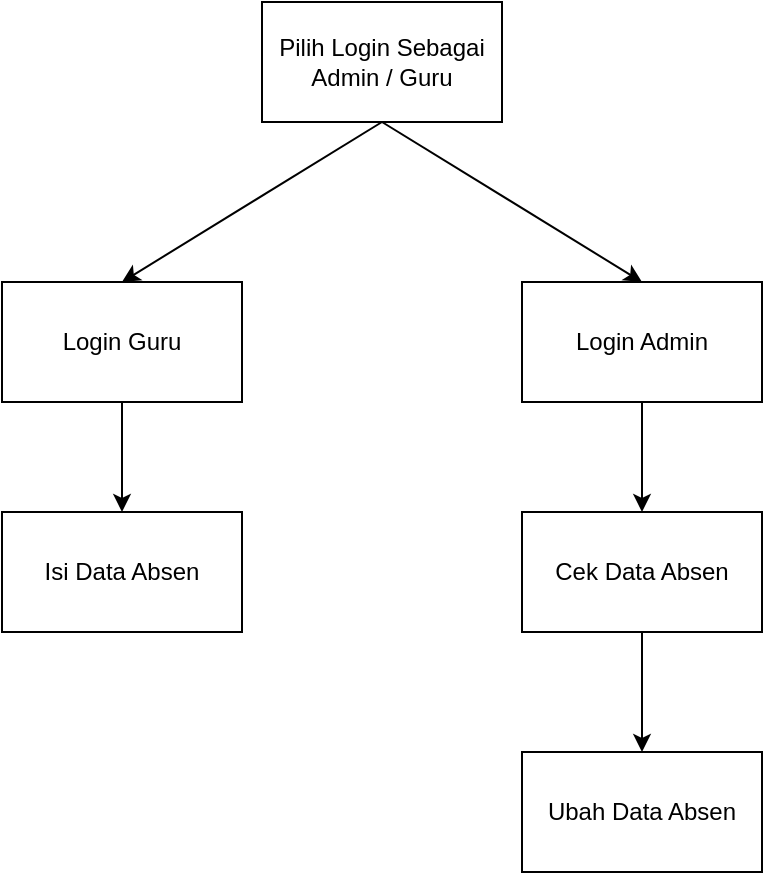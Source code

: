 <mxfile version="26.1.1">
  <diagram name="Page-1" id="IDXb1RrSlI-lv_v0sqEj">
    <mxGraphModel dx="1114" dy="705" grid="1" gridSize="10" guides="1" tooltips="1" connect="1" arrows="1" fold="1" page="1" pageScale="1" pageWidth="1100" pageHeight="850" math="0" shadow="0">
      <root>
        <mxCell id="0" />
        <mxCell id="1" parent="0" />
        <mxCell id="THgWJ43wrbilAP8gmYvI-1" value="Pilih Login Sebagai Admin / Guru" style="rounded=0;whiteSpace=wrap;html=1;" parent="1" vertex="1">
          <mxGeometry x="490" y="330" width="120" height="60" as="geometry" />
        </mxCell>
        <mxCell id="THgWJ43wrbilAP8gmYvI-14" style="edgeStyle=orthogonalEdgeStyle;rounded=0;orthogonalLoop=1;jettySize=auto;html=1;exitX=0.5;exitY=1;exitDx=0;exitDy=0;entryX=0.5;entryY=0;entryDx=0;entryDy=0;" parent="1" source="THgWJ43wrbilAP8gmYvI-2" target="THgWJ43wrbilAP8gmYvI-4" edge="1">
          <mxGeometry relative="1" as="geometry" />
        </mxCell>
        <mxCell id="THgWJ43wrbilAP8gmYvI-2" value="Login Guru" style="rounded=0;whiteSpace=wrap;html=1;" parent="1" vertex="1">
          <mxGeometry x="360" y="470" width="120" height="60" as="geometry" />
        </mxCell>
        <mxCell id="THgWJ43wrbilAP8gmYvI-12" style="edgeStyle=orthogonalEdgeStyle;rounded=0;orthogonalLoop=1;jettySize=auto;html=1;exitX=0.5;exitY=1;exitDx=0;exitDy=0;entryX=0.5;entryY=0;entryDx=0;entryDy=0;" parent="1" source="THgWJ43wrbilAP8gmYvI-3" target="THgWJ43wrbilAP8gmYvI-6" edge="1">
          <mxGeometry relative="1" as="geometry" />
        </mxCell>
        <mxCell id="THgWJ43wrbilAP8gmYvI-3" value="Login Admin" style="rounded=0;whiteSpace=wrap;html=1;" parent="1" vertex="1">
          <mxGeometry x="620" y="470" width="120" height="60" as="geometry" />
        </mxCell>
        <mxCell id="THgWJ43wrbilAP8gmYvI-4" value="Isi Data Absen" style="rounded=0;whiteSpace=wrap;html=1;" parent="1" vertex="1">
          <mxGeometry x="360" y="585" width="120" height="60" as="geometry" />
        </mxCell>
        <mxCell id="THgWJ43wrbilAP8gmYvI-13" style="edgeStyle=orthogonalEdgeStyle;rounded=0;orthogonalLoop=1;jettySize=auto;html=1;exitX=0.5;exitY=1;exitDx=0;exitDy=0;entryX=0.5;entryY=0;entryDx=0;entryDy=0;" parent="1" source="THgWJ43wrbilAP8gmYvI-6" target="THgWJ43wrbilAP8gmYvI-7" edge="1">
          <mxGeometry relative="1" as="geometry" />
        </mxCell>
        <mxCell id="THgWJ43wrbilAP8gmYvI-6" value="Cek Data Absen" style="rounded=0;whiteSpace=wrap;html=1;" parent="1" vertex="1">
          <mxGeometry x="620" y="585" width="120" height="60" as="geometry" />
        </mxCell>
        <mxCell id="THgWJ43wrbilAP8gmYvI-7" value="Ubah Data Absen" style="rounded=0;whiteSpace=wrap;html=1;" parent="1" vertex="1">
          <mxGeometry x="620" y="705" width="120" height="60" as="geometry" />
        </mxCell>
        <mxCell id="THgWJ43wrbilAP8gmYvI-10" value="" style="endArrow=none;startArrow=classic;html=1;rounded=0;entryX=0.5;entryY=1;entryDx=0;entryDy=0;exitX=0.5;exitY=0;exitDx=0;exitDy=0;startFill=1;" parent="1" source="THgWJ43wrbilAP8gmYvI-2" target="THgWJ43wrbilAP8gmYvI-1" edge="1">
          <mxGeometry width="50" height="50" relative="1" as="geometry">
            <mxPoint x="520" y="530" as="sourcePoint" />
            <mxPoint x="570" y="480" as="targetPoint" />
            <Array as="points" />
          </mxGeometry>
        </mxCell>
        <mxCell id="THgWJ43wrbilAP8gmYvI-11" value="" style="endArrow=none;startArrow=classic;html=1;rounded=0;exitX=0.5;exitY=0;exitDx=0;exitDy=0;startFill=1;" parent="1" source="THgWJ43wrbilAP8gmYvI-3" edge="1">
          <mxGeometry width="50" height="50" relative="1" as="geometry">
            <mxPoint x="440" y="480" as="sourcePoint" />
            <mxPoint x="550" y="390" as="targetPoint" />
            <Array as="points" />
          </mxGeometry>
        </mxCell>
      </root>
    </mxGraphModel>
  </diagram>
</mxfile>
